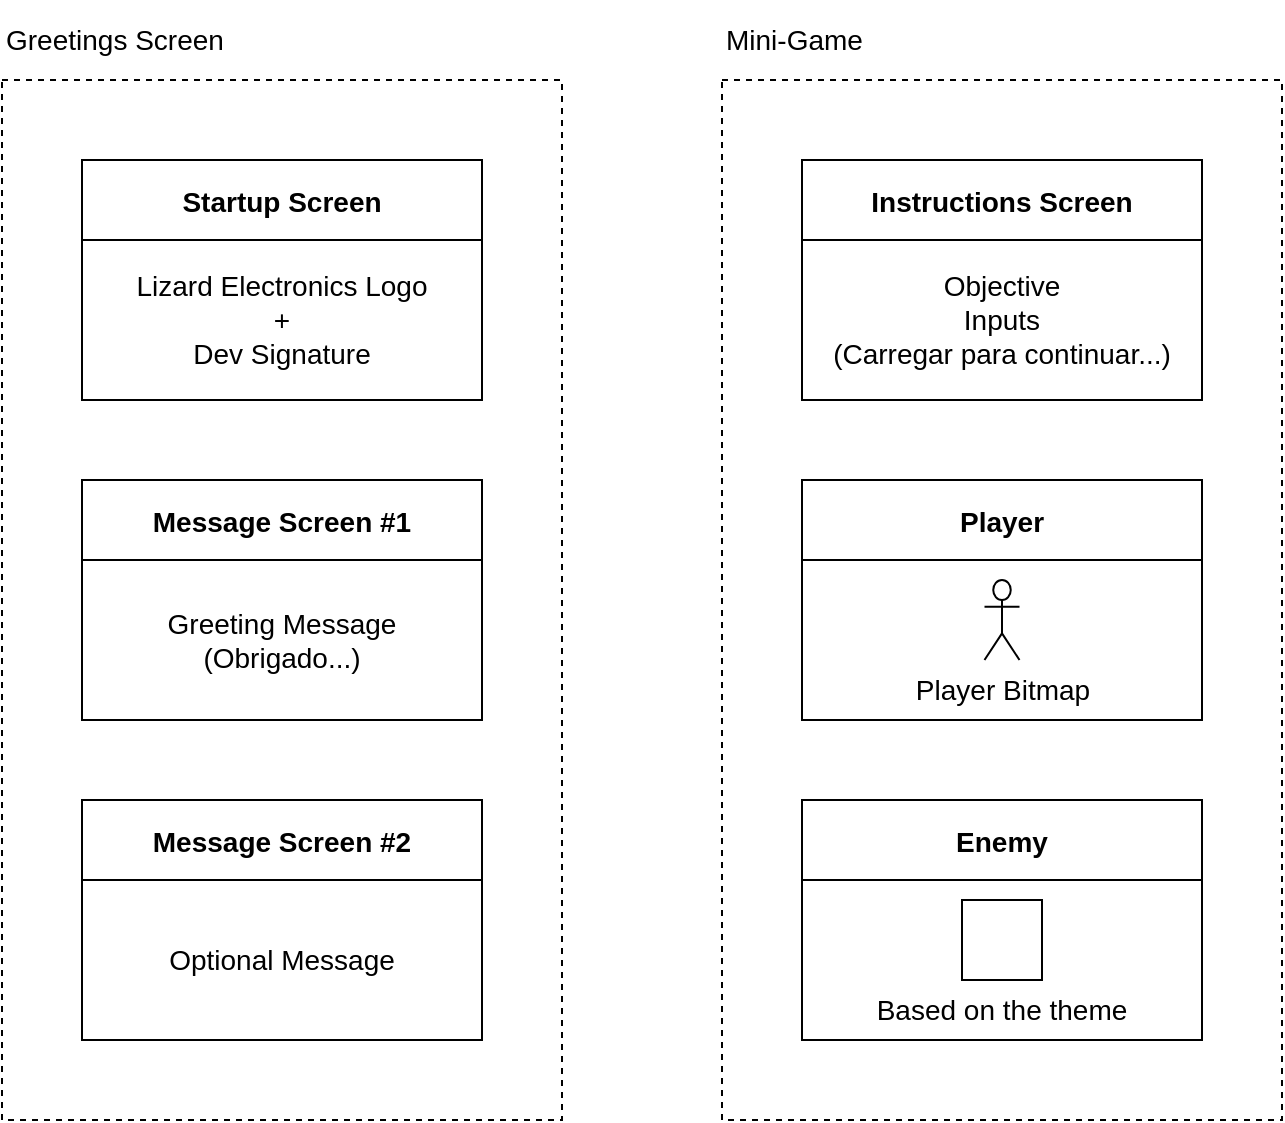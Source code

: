 <mxfile version="19.0.3" type="device" pages="2"><diagram id="3GztqhSf8OJh1mNZ5r0F" name="Bitmaps"><mxGraphModel dx="1185" dy="753" grid="1" gridSize="10" guides="1" tooltips="1" connect="1" arrows="1" fold="1" page="1" pageScale="1" pageWidth="850" pageHeight="1100" math="0" shadow="0"><root><mxCell id="0"/><mxCell id="1" parent="0"/><mxCell id="I_BZCxnlHXh0wYOX0NNM-4" value="" style="rounded=0;whiteSpace=wrap;html=1;fillColor=none;dashed=1;" vertex="1" parent="1"><mxGeometry x="360" y="80" width="280" height="520" as="geometry"/></mxCell><mxCell id="I_BZCxnlHXh0wYOX0NNM-3" value="" style="rounded=0;whiteSpace=wrap;html=1;fillColor=none;dashed=1;" vertex="1" parent="1"><mxGeometry y="80" width="280" height="520" as="geometry"/></mxCell><mxCell id="OfAK5o6uINiaJAJA6c_g-1" value="Startup Screen" style="swimlane;startSize=40;fontSize=14;" parent="1" vertex="1"><mxGeometry x="40" y="120" width="200" height="120" as="geometry"/></mxCell><mxCell id="OfAK5o6uINiaJAJA6c_g-2" value="Lizard Electronics Logo&lt;br&gt;+&lt;br&gt;Dev Signature" style="text;html=1;strokeColor=none;fillColor=none;align=center;verticalAlign=middle;whiteSpace=wrap;rounded=0;fontSize=14;" parent="OfAK5o6uINiaJAJA6c_g-1" vertex="1"><mxGeometry y="40" width="200" height="80" as="geometry"/></mxCell><mxCell id="OfAK5o6uINiaJAJA6c_g-3" value="Message Screen #1" style="swimlane;startSize=40;fontSize=14;" parent="1" vertex="1"><mxGeometry x="40" y="280" width="200" height="120" as="geometry"/></mxCell><mxCell id="OfAK5o6uINiaJAJA6c_g-4" value="Greeting Message&lt;br&gt;(Obrigado...)" style="text;html=1;strokeColor=none;fillColor=none;align=center;verticalAlign=middle;whiteSpace=wrap;rounded=0;fontSize=14;" parent="OfAK5o6uINiaJAJA6c_g-3" vertex="1"><mxGeometry y="40" width="200" height="80" as="geometry"/></mxCell><mxCell id="OfAK5o6uINiaJAJA6c_g-5" value="Player" style="swimlane;startSize=40;fontSize=14;" parent="1" vertex="1"><mxGeometry x="400" y="280" width="200" height="120" as="geometry"/></mxCell><mxCell id="OfAK5o6uINiaJAJA6c_g-7" value="Player Bitmap" style="shape=umlActor;verticalLabelPosition=bottom;verticalAlign=top;html=1;outlineConnect=0;fontSize=14;" parent="OfAK5o6uINiaJAJA6c_g-5" vertex="1"><mxGeometry x="91.25" y="50" width="17.5" height="40" as="geometry"/></mxCell><mxCell id="OfAK5o6uINiaJAJA6c_g-8" value="Enemy" style="swimlane;startSize=40;fontSize=14;" parent="1" vertex="1"><mxGeometry x="400" y="440" width="200" height="120" as="geometry"/></mxCell><mxCell id="OfAK5o6uINiaJAJA6c_g-10" value="" style="rounded=0;whiteSpace=wrap;html=1;fontSize=14;" parent="OfAK5o6uINiaJAJA6c_g-8" vertex="1"><mxGeometry x="80" y="50" width="40" height="40" as="geometry"/></mxCell><mxCell id="OfAK5o6uINiaJAJA6c_g-11" value="Based on the theme" style="text;html=1;strokeColor=none;fillColor=none;align=center;verticalAlign=middle;whiteSpace=wrap;rounded=0;fontSize=14;" parent="OfAK5o6uINiaJAJA6c_g-8" vertex="1"><mxGeometry y="90" width="200" height="30" as="geometry"/></mxCell><mxCell id="I_BZCxnlHXh0wYOX0NNM-1" value="Message Screen #2" style="swimlane;startSize=40;fontSize=14;" vertex="1" parent="1"><mxGeometry x="40" y="440" width="200" height="120" as="geometry"/></mxCell><mxCell id="I_BZCxnlHXh0wYOX0NNM-2" value="Optional Message" style="text;html=1;strokeColor=none;fillColor=none;align=center;verticalAlign=middle;whiteSpace=wrap;rounded=0;fontSize=14;" vertex="1" parent="I_BZCxnlHXh0wYOX0NNM-1"><mxGeometry y="40" width="200" height="80" as="geometry"/></mxCell><mxCell id="I_BZCxnlHXh0wYOX0NNM-5" value="Greetings Screen" style="text;html=1;strokeColor=none;fillColor=none;align=left;verticalAlign=middle;whiteSpace=wrap;rounded=0;dashed=1;fontSize=14;" vertex="1" parent="1"><mxGeometry y="40" width="280" height="40" as="geometry"/></mxCell><mxCell id="I_BZCxnlHXh0wYOX0NNM-6" value="Mini-Game" style="text;html=1;strokeColor=none;fillColor=none;align=left;verticalAlign=middle;whiteSpace=wrap;rounded=0;dashed=1;fontSize=14;" vertex="1" parent="1"><mxGeometry x="360" y="40" width="280" height="40" as="geometry"/></mxCell><mxCell id="w6EqBztPKkNPnlNM2Xtg-1" value="Instructions Screen" style="swimlane;startSize=40;fontSize=14;" vertex="1" parent="1"><mxGeometry x="400" y="120" width="200" height="120" as="geometry"/></mxCell><mxCell id="w6EqBztPKkNPnlNM2Xtg-2" value="Objective&lt;br&gt;Inputs&lt;br&gt;(Carregar para continuar...)" style="text;html=1;strokeColor=none;fillColor=none;align=center;verticalAlign=middle;whiteSpace=wrap;rounded=0;fontSize=14;" vertex="1" parent="w6EqBztPKkNPnlNM2Xtg-1"><mxGeometry y="40" width="200" height="80" as="geometry"/></mxCell></root></mxGraphModel></diagram><diagram id="uHx6aPr9lYNj8T2gza5C" name="Page-2"><mxGraphModel dx="1422" dy="903" grid="1" gridSize="10" guides="1" tooltips="1" connect="1" arrows="1" fold="1" page="1" pageScale="1" pageWidth="850" pageHeight="1100" math="0" shadow="0"><root><mxCell id="0"/><mxCell id="1" parent="0"/><mxCell id="umsqAzy07HHL_9Sr6rsi-1" style="edgeStyle=orthogonalEdgeStyle;rounded=0;orthogonalLoop=1;jettySize=auto;html=1;exitX=0.5;exitY=1;exitDx=0;exitDy=0;entryX=0.5;entryY=0;entryDx=0;entryDy=0;fontSize=14;" edge="1" parent="1" source="wZdc3j0x91PQeFRwWoEb-1" target="wZdc3j0x91PQeFRwWoEb-2"><mxGeometry relative="1" as="geometry"/></mxCell><mxCell id="wZdc3j0x91PQeFRwWoEb-1" value="Start" style="rounded=1;whiteSpace=wrap;html=1;fontSize=14;fillColor=default;fontStyle=1" vertex="1" parent="1"><mxGeometry x="120.06" y="40" width="120" height="40" as="geometry"/></mxCell><mxCell id="umsqAzy07HHL_9Sr6rsi-2" style="edgeStyle=orthogonalEdgeStyle;rounded=0;orthogonalLoop=1;jettySize=auto;html=1;exitX=0.5;exitY=1;exitDx=0;exitDy=0;entryX=0.5;entryY=0;entryDx=0;entryDy=0;fontSize=14;" edge="1" parent="1" source="wZdc3j0x91PQeFRwWoEb-2" target="wZdc3j0x91PQeFRwWoEb-3"><mxGeometry relative="1" as="geometry"/></mxCell><mxCell id="wZdc3j0x91PQeFRwWoEb-2" value="Initial Configuration" style="rounded=1;whiteSpace=wrap;html=1;fontSize=14;fillColor=default;fontStyle=1" vertex="1" parent="1"><mxGeometry x="120.06" y="120" width="120" height="80" as="geometry"/></mxCell><mxCell id="umsqAzy07HHL_9Sr6rsi-3" style="edgeStyle=orthogonalEdgeStyle;rounded=0;orthogonalLoop=1;jettySize=auto;html=1;exitX=0.5;exitY=1;exitDx=0;exitDy=0;entryX=0.5;entryY=0;entryDx=0;entryDy=0;fontSize=14;" edge="1" parent="1" source="wZdc3j0x91PQeFRwWoEb-3" target="0xSig3tZXo4mw8k_dOzg-1"><mxGeometry relative="1" as="geometry"/></mxCell><mxCell id="wZdc3j0x91PQeFRwWoEb-3" value="Startup Screen" style="rounded=1;whiteSpace=wrap;html=1;fontSize=14;fillColor=default;fontStyle=1" vertex="1" parent="1"><mxGeometry x="120.06" y="240" width="120" height="80" as="geometry"/></mxCell><mxCell id="umsqAzy07HHL_9Sr6rsi-4" style="edgeStyle=orthogonalEdgeStyle;rounded=0;orthogonalLoop=1;jettySize=auto;html=1;exitX=0.5;exitY=1;exitDx=0;exitDy=0;entryX=0.5;entryY=0;entryDx=0;entryDy=0;fontSize=14;" edge="1" parent="1" source="0xSig3tZXo4mw8k_dOzg-1" target="ojKxD1ZRghDkL8x7WVVl-1"><mxGeometry relative="1" as="geometry"/></mxCell><mxCell id="0xSig3tZXo4mw8k_dOzg-1" value="Message Screen #1" style="rounded=1;whiteSpace=wrap;html=1;fontSize=14;fillColor=default;fontStyle=1" vertex="1" parent="1"><mxGeometry x="120.06" y="360" width="120" height="80" as="geometry"/></mxCell><mxCell id="Th4AXnuYilxidYtSuaND-3" style="edgeStyle=orthogonalEdgeStyle;rounded=0;orthogonalLoop=1;jettySize=auto;html=1;exitX=0.5;exitY=1;exitDx=0;exitDy=0;entryX=0.5;entryY=0;entryDx=0;entryDy=0;fontSize=14;" edge="1" parent="1" source="ojKxD1ZRghDkL8x7WVVl-1" target="Th4AXnuYilxidYtSuaND-2"><mxGeometry relative="1" as="geometry"/></mxCell><mxCell id="ojKxD1ZRghDkL8x7WVVl-1" value="Message Screen #2" style="rounded=1;whiteSpace=wrap;html=1;fontSize=14;fillColor=default;fontStyle=1" vertex="1" parent="1"><mxGeometry x="120.06" y="480" width="120" height="80" as="geometry"/></mxCell><mxCell id="ojKxD1ZRghDkL8x7WVVl-2" value="Mini-Game&lt;br&gt;Start" style="rounded=1;whiteSpace=wrap;html=1;fontSize=14;fillColor=default;fontStyle=1" vertex="1" parent="1"><mxGeometry x="320.06" y="600" width="120" height="80" as="geometry"/></mxCell><mxCell id="Th4AXnuYilxidYtSuaND-9" style="edgeStyle=orthogonalEdgeStyle;rounded=0;orthogonalLoop=1;jettySize=auto;html=1;exitX=0.5;exitY=1;exitDx=0;exitDy=0;entryX=0.5;entryY=0;entryDx=0;entryDy=0;fontSize=14;" edge="1" parent="1" source="umsqAzy07HHL_9Sr6rsi-7" target="umsqAzy07HHL_9Sr6rsi-8"><mxGeometry relative="1" as="geometry"/></mxCell><mxCell id="umsqAzy07HHL_9Sr6rsi-7" value="Mini-Game&lt;br&gt;Start" style="rounded=1;whiteSpace=wrap;html=1;fontSize=14;fillColor=default;fontStyle=1" vertex="1" parent="1"><mxGeometry x="520" y="40" width="120" height="40" as="geometry"/></mxCell><mxCell id="umsqAzy07HHL_9Sr6rsi-8" value="&lt;span style=&quot;&quot;&gt;Instructions Screen&lt;/span&gt;" style="rounded=1;whiteSpace=wrap;html=1;fontSize=14;fillColor=default;fontStyle=1" vertex="1" parent="1"><mxGeometry x="520" y="120" width="120" height="80" as="geometry"/></mxCell><mxCell id="Th4AXnuYilxidYtSuaND-1" value="&lt;span style=&quot;&quot;&gt;Game Loop&lt;/span&gt;" style="rounded=1;whiteSpace=wrap;html=1;fontSize=14;fillColor=default;fontStyle=1" vertex="1" parent="1"><mxGeometry x="520" y="360" width="120" height="80" as="geometry"/></mxCell><mxCell id="Th4AXnuYilxidYtSuaND-4" style="edgeStyle=orthogonalEdgeStyle;rounded=0;orthogonalLoop=1;jettySize=auto;html=1;exitX=0;exitY=0.5;exitDx=0;exitDy=0;entryX=0;entryY=0.5;entryDx=0;entryDy=0;fontSize=14;" edge="1" parent="1" source="Th4AXnuYilxidYtSuaND-2" target="ojKxD1ZRghDkL8x7WVVl-1"><mxGeometry relative="1" as="geometry"><Array as="points"><mxPoint x="40.06" y="640"/><mxPoint x="40.06" y="520"/></Array></mxGeometry></mxCell><mxCell id="Th4AXnuYilxidYtSuaND-5" style="edgeStyle=orthogonalEdgeStyle;rounded=0;orthogonalLoop=1;jettySize=auto;html=1;exitX=1;exitY=0.5;exitDx=0;exitDy=0;entryX=0;entryY=0.5;entryDx=0;entryDy=0;fontSize=14;" edge="1" parent="1" source="Th4AXnuYilxidYtSuaND-2" target="ojKxD1ZRghDkL8x7WVVl-2"><mxGeometry relative="1" as="geometry"/></mxCell><mxCell id="Th4AXnuYilxidYtSuaND-2" value="&lt;span style=&quot;text-align: left;&quot;&gt;&lt;b&gt;Button &amp;amp; T0 == 3s?&lt;/b&gt;&lt;/span&gt;" style="rhombus;whiteSpace=wrap;html=1;fontSize=14;fillColor=default;" vertex="1" parent="1"><mxGeometry x="80.06" y="600" width="200" height="80" as="geometry"/></mxCell><mxCell id="Th4AXnuYilxidYtSuaND-7" value="Yes" style="text;html=1;strokeColor=none;fillColor=none;align=left;verticalAlign=bottom;whiteSpace=wrap;rounded=0;fontSize=14;" vertex="1" parent="1"><mxGeometry x="280.06" y="600" width="39.94" height="40" as="geometry"/></mxCell><mxCell id="Th4AXnuYilxidYtSuaND-8" value="No" style="text;html=1;strokeColor=none;fillColor=none;align=right;verticalAlign=bottom;whiteSpace=wrap;rounded=0;fontSize=14;" vertex="1" parent="1"><mxGeometry x="40.12" y="600" width="39.94" height="40" as="geometry"/></mxCell><mxCell id="Th4AXnuYilxidYtSuaND-12" style="edgeStyle=orthogonalEdgeStyle;rounded=0;orthogonalLoop=1;jettySize=auto;html=1;exitX=0.5;exitY=1;exitDx=0;exitDy=0;entryX=0.5;entryY=0;entryDx=0;entryDy=0;fontSize=14;" edge="1" parent="1" source="Th4AXnuYilxidYtSuaND-11" target="Th4AXnuYilxidYtSuaND-1"><mxGeometry relative="1" as="geometry"/></mxCell><mxCell id="Th4AXnuYilxidYtSuaND-13" style="edgeStyle=orthogonalEdgeStyle;rounded=0;orthogonalLoop=1;jettySize=auto;html=1;exitX=0;exitY=0.5;exitDx=0;exitDy=0;entryX=0;entryY=0.5;entryDx=0;entryDy=0;fontSize=14;" edge="1" parent="1" source="Th4AXnuYilxidYtSuaND-11" target="umsqAzy07HHL_9Sr6rsi-8"><mxGeometry relative="1" as="geometry"><Array as="points"><mxPoint x="480" y="280"/><mxPoint x="480" y="160"/></Array></mxGeometry></mxCell><mxCell id="Th4AXnuYilxidYtSuaND-11" value="&lt;span style=&quot;text-align: left;&quot;&gt;&lt;b&gt;Button?&lt;/b&gt;&lt;/span&gt;" style="rhombus;whiteSpace=wrap;html=1;fontSize=14;fillColor=default;" vertex="1" parent="1"><mxGeometry x="520" y="240" width="120" height="80" as="geometry"/></mxCell><mxCell id="Th4AXnuYilxidYtSuaND-14" value="No" style="text;html=1;strokeColor=none;fillColor=none;align=right;verticalAlign=bottom;whiteSpace=wrap;rounded=0;fontSize=14;" vertex="1" parent="1"><mxGeometry x="480.06" y="240" width="39.94" height="40" as="geometry"/></mxCell><mxCell id="Th4AXnuYilxidYtSuaND-15" value="Yes" style="text;html=1;strokeColor=none;fillColor=none;align=left;verticalAlign=top;whiteSpace=wrap;rounded=0;fontSize=14;" vertex="1" parent="1"><mxGeometry x="580" y="320" width="39.94" height="40" as="geometry"/></mxCell></root></mxGraphModel></diagram></mxfile>